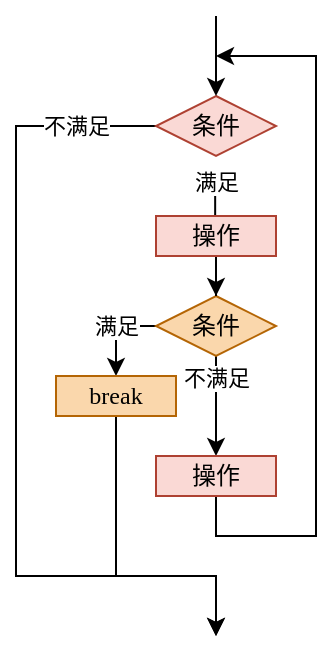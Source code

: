 <mxfile version="22.1.11" type="device">
  <diagram name="Page-1" id="LtMPOSMvzV6gFBnCF_me">
    <mxGraphModel dx="674" dy="463" grid="1" gridSize="10" guides="1" tooltips="1" connect="1" arrows="1" fold="1" page="0" pageScale="1" pageWidth="850" pageHeight="1100" math="0" shadow="0">
      <root>
        <mxCell id="0" />
        <mxCell id="1" parent="0" />
        <mxCell id="-0KTXw_X6UCVRfEU2iS6-6" style="edgeStyle=orthogonalEdgeStyle;rounded=0;orthogonalLoop=1;jettySize=auto;html=1;" parent="1" source="8Ifmvfzh9Me1tGv9ybPd-17" target="-0KTXw_X6UCVRfEU2iS6-2" edge="1">
          <mxGeometry relative="1" as="geometry" />
        </mxCell>
        <mxCell id="-0KTXw_X6UCVRfEU2iS6-7" value="不满足" style="edgeLabel;html=1;align=center;verticalAlign=middle;resizable=0;points=[];" parent="-0KTXw_X6UCVRfEU2iS6-6" vertex="1" connectable="0">
          <mxGeometry x="-0.703" y="-3" relative="1" as="geometry">
            <mxPoint x="3" y="3" as="offset" />
          </mxGeometry>
        </mxCell>
        <mxCell id="-0KTXw_X6UCVRfEU2iS6-9" style="edgeStyle=orthogonalEdgeStyle;rounded=0;orthogonalLoop=1;jettySize=auto;html=1;" parent="1" source="8Ifmvfzh9Me1tGv9ybPd-17" target="8Ifmvfzh9Me1tGv9ybPd-19" edge="1">
          <mxGeometry relative="1" as="geometry">
            <Array as="points">
              <mxPoint x="400" y="325" />
            </Array>
          </mxGeometry>
        </mxCell>
        <mxCell id="-0KTXw_X6UCVRfEU2iS6-10" value="满足" style="edgeLabel;html=1;align=center;verticalAlign=middle;resizable=0;points=[];" parent="-0KTXw_X6UCVRfEU2iS6-9" vertex="1" connectable="0">
          <mxGeometry x="0.071" y="4" relative="1" as="geometry">
            <mxPoint x="-4" y="-4" as="offset" />
          </mxGeometry>
        </mxCell>
        <mxCell id="8Ifmvfzh9Me1tGv9ybPd-17" value="&lt;font face=&quot;consolas&quot;&gt;条件&lt;/font&gt;" style="rhombus;whiteSpace=wrap;html=1;fillColor=#fad7ac;strokeColor=#b46504;" parent="1" vertex="1">
          <mxGeometry x="420" y="310" width="60" height="30" as="geometry" />
        </mxCell>
        <mxCell id="VnJXf6QNAvAWznYNdrE5-1" style="edgeStyle=orthogonalEdgeStyle;rounded=0;orthogonalLoop=1;jettySize=auto;html=1;" edge="1" parent="1" source="8Ifmvfzh9Me1tGv9ybPd-19">
          <mxGeometry relative="1" as="geometry">
            <mxPoint x="450" y="480" as="targetPoint" />
            <Array as="points">
              <mxPoint x="400" y="450" />
              <mxPoint x="450" y="450" />
            </Array>
          </mxGeometry>
        </mxCell>
        <mxCell id="8Ifmvfzh9Me1tGv9ybPd-19" value="&lt;font face=&quot;consolas&quot;&gt;break&lt;/font&gt;" style="rounded=0;whiteSpace=wrap;html=1;fillColor=#fad7ac;strokeColor=#b46504;" parent="1" vertex="1">
          <mxGeometry x="370" y="350" width="60" height="20" as="geometry" />
        </mxCell>
        <mxCell id="8Ifmvfzh9Me1tGv9ybPd-40" style="edgeStyle=orthogonalEdgeStyle;rounded=0;orthogonalLoop=1;jettySize=auto;html=1;entryX=0.5;entryY=0;entryDx=0;entryDy=0;" parent="1" edge="1">
          <mxGeometry relative="1" as="geometry">
            <mxPoint x="449.58" y="250" as="sourcePoint" />
            <mxPoint x="449.58" y="280" as="targetPoint" />
          </mxGeometry>
        </mxCell>
        <mxCell id="8Ifmvfzh9Me1tGv9ybPd-44" value="满足" style="edgeLabel;html=1;align=center;verticalAlign=middle;resizable=0;points=[];" parent="8Ifmvfzh9Me1tGv9ybPd-40" vertex="1" connectable="0">
          <mxGeometry x="0.619" y="-2" relative="1" as="geometry">
            <mxPoint x="2" y="-22" as="offset" />
          </mxGeometry>
        </mxCell>
        <mxCell id="Y2aI2raSEUyINizC8spM-14" style="edgeStyle=orthogonalEdgeStyle;rounded=0;orthogonalLoop=1;jettySize=auto;html=1;" parent="1" source="8Ifmvfzh9Me1tGv9ybPd-36" edge="1">
          <mxGeometry relative="1" as="geometry">
            <Array as="points">
              <mxPoint x="350" y="225" />
              <mxPoint x="350" y="450" />
              <mxPoint x="450" y="450" />
            </Array>
            <mxPoint x="450" y="480" as="targetPoint" />
          </mxGeometry>
        </mxCell>
        <mxCell id="Y2aI2raSEUyINizC8spM-22" value="不满足" style="edgeLabel;html=1;align=center;verticalAlign=middle;resizable=0;points=[];" parent="Y2aI2raSEUyINizC8spM-14" vertex="1" connectable="0">
          <mxGeometry x="-0.892" y="1" relative="1" as="geometry">
            <mxPoint x="-17" y="-1" as="offset" />
          </mxGeometry>
        </mxCell>
        <mxCell id="8Ifmvfzh9Me1tGv9ybPd-36" value="条件" style="rhombus;whiteSpace=wrap;html=1;fillColor=#fad9d5;strokeColor=#ae4132;fontFamily=consolas;" parent="1" vertex="1">
          <mxGeometry x="420" y="210" width="60" height="30" as="geometry" />
        </mxCell>
        <mxCell id="Y2aI2raSEUyINizC8spM-6" style="edgeStyle=orthogonalEdgeStyle;rounded=0;orthogonalLoop=1;jettySize=auto;html=1;" parent="1" source="8Ifmvfzh9Me1tGv9ybPd-38" target="8Ifmvfzh9Me1tGv9ybPd-17" edge="1">
          <mxGeometry relative="1" as="geometry" />
        </mxCell>
        <mxCell id="8Ifmvfzh9Me1tGv9ybPd-38" value="操作" style="rounded=0;whiteSpace=wrap;html=1;fillColor=#fad9d5;strokeColor=#ae4132;fontFamily=consolas;" parent="1" vertex="1">
          <mxGeometry x="420" y="270" width="60" height="20" as="geometry" />
        </mxCell>
        <mxCell id="Y2aI2raSEUyINizC8spM-10" style="edgeStyle=orthogonalEdgeStyle;rounded=0;orthogonalLoop=1;jettySize=auto;html=1;" parent="1" source="-0KTXw_X6UCVRfEU2iS6-2" edge="1">
          <mxGeometry relative="1" as="geometry">
            <mxPoint x="450" y="190" as="targetPoint" />
            <mxPoint x="450" y="470" as="sourcePoint" />
            <Array as="points">
              <mxPoint x="450" y="430" />
              <mxPoint x="500" y="430" />
              <mxPoint x="500" y="190" />
            </Array>
          </mxGeometry>
        </mxCell>
        <mxCell id="Y2aI2raSEUyINizC8spM-19" style="edgeStyle=orthogonalEdgeStyle;rounded=0;orthogonalLoop=1;jettySize=auto;html=1;" parent="1" target="8Ifmvfzh9Me1tGv9ybPd-36" edge="1">
          <mxGeometry relative="1" as="geometry">
            <mxPoint x="450" y="170" as="sourcePoint" />
            <Array as="points">
              <mxPoint x="450" y="180" />
              <mxPoint x="450" y="180" />
            </Array>
          </mxGeometry>
        </mxCell>
        <mxCell id="-0KTXw_X6UCVRfEU2iS6-2" value="操作" style="rounded=0;whiteSpace=wrap;html=1;fillColor=#fad9d5;strokeColor=#ae4132;fontFamily=consolas;" parent="1" vertex="1">
          <mxGeometry x="420" y="390" width="60" height="20" as="geometry" />
        </mxCell>
      </root>
    </mxGraphModel>
  </diagram>
</mxfile>
